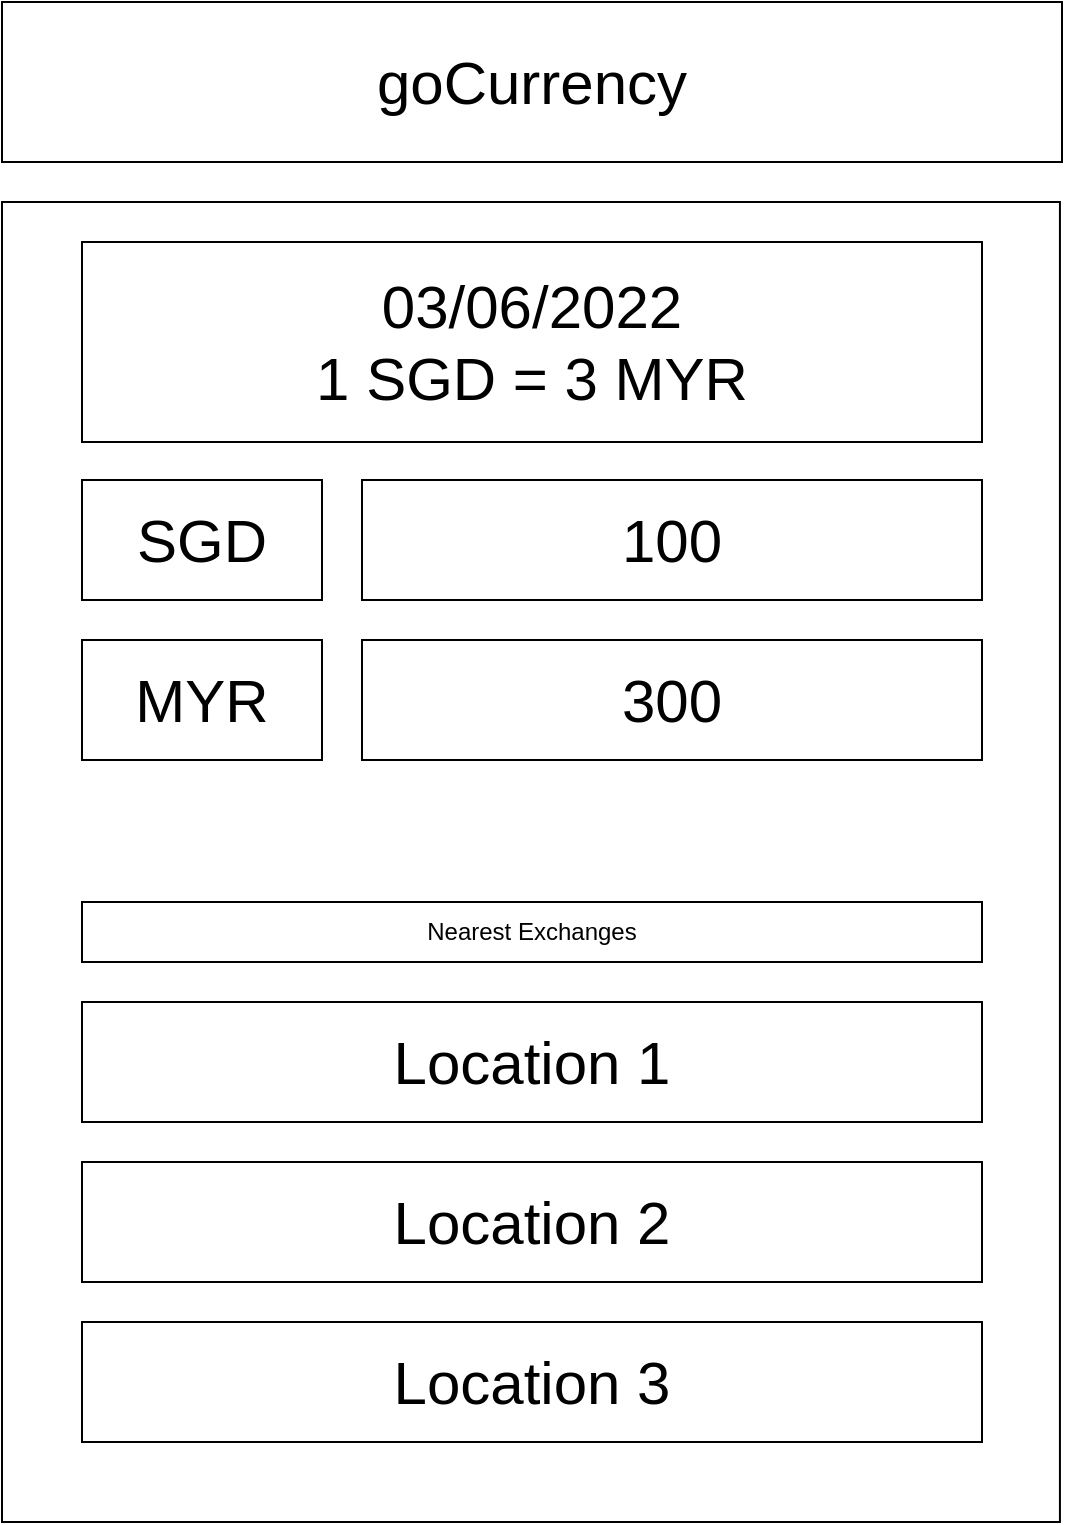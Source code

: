 <mxfile>
    <diagram id="cYrdkCWpXrrX8TDPBbdd" name="Page-1">
        <mxGraphModel dx="1019" dy="653" grid="1" gridSize="10" guides="1" tooltips="1" connect="1" arrows="1" fold="1" page="1" pageScale="1" pageWidth="827" pageHeight="1169" math="0" shadow="0">
            <root>
                <mxCell id="0"/>
                <mxCell id="1" parent="0"/>
                <mxCell id="2" value="&lt;font style=&quot;font-size: 30px&quot;&gt;goCurrency&lt;/font&gt;" style="rounded=0;whiteSpace=wrap;html=1;" vertex="1" parent="1">
                    <mxGeometry x="160" y="40" width="530" height="80" as="geometry"/>
                </mxCell>
                <mxCell id="3" value="" style="rounded=0;whiteSpace=wrap;html=1;" vertex="1" parent="1">
                    <mxGeometry x="160" y="140" width="528.97" height="660" as="geometry"/>
                </mxCell>
                <mxCell id="4" value="03/06/2022&lt;br&gt;1 SGD = 3 MYR" style="rounded=0;whiteSpace=wrap;html=1;fontSize=30;" vertex="1" parent="1">
                    <mxGeometry x="200" y="160" width="450" height="100" as="geometry"/>
                </mxCell>
                <mxCell id="5" value="SGD" style="rounded=0;whiteSpace=wrap;html=1;fontSize=30;" vertex="1" parent="1">
                    <mxGeometry x="200" y="279" width="120" height="60" as="geometry"/>
                </mxCell>
                <mxCell id="6" value="MYR" style="rounded=0;whiteSpace=wrap;html=1;fontSize=30;" vertex="1" parent="1">
                    <mxGeometry x="200" y="359" width="120" height="60" as="geometry"/>
                </mxCell>
                <mxCell id="7" value="100" style="rounded=0;whiteSpace=wrap;html=1;fontSize=30;" vertex="1" parent="1">
                    <mxGeometry x="340" y="279" width="310" height="60" as="geometry"/>
                </mxCell>
                <mxCell id="8" value="300" style="rounded=0;whiteSpace=wrap;html=1;fontSize=30;" vertex="1" parent="1">
                    <mxGeometry x="340" y="359" width="310" height="60" as="geometry"/>
                </mxCell>
                <mxCell id="9" value="Location 1" style="rounded=0;whiteSpace=wrap;html=1;fontSize=30;" vertex="1" parent="1">
                    <mxGeometry x="200" y="540" width="450" height="60" as="geometry"/>
                </mxCell>
                <mxCell id="10" value="Location 2" style="rounded=0;whiteSpace=wrap;html=1;fontSize=30;" vertex="1" parent="1">
                    <mxGeometry x="200" y="620" width="450" height="60" as="geometry"/>
                </mxCell>
                <mxCell id="11" value="Location 3" style="rounded=0;whiteSpace=wrap;html=1;fontSize=30;" vertex="1" parent="1">
                    <mxGeometry x="200" y="700" width="450" height="60" as="geometry"/>
                </mxCell>
                <mxCell id="12" value="Nearest Exchanges" style="rounded=0;whiteSpace=wrap;html=1;fontSize=12;align=center;" vertex="1" parent="1">
                    <mxGeometry x="200" y="490" width="450" height="30" as="geometry"/>
                </mxCell>
            </root>
        </mxGraphModel>
    </diagram>
</mxfile>